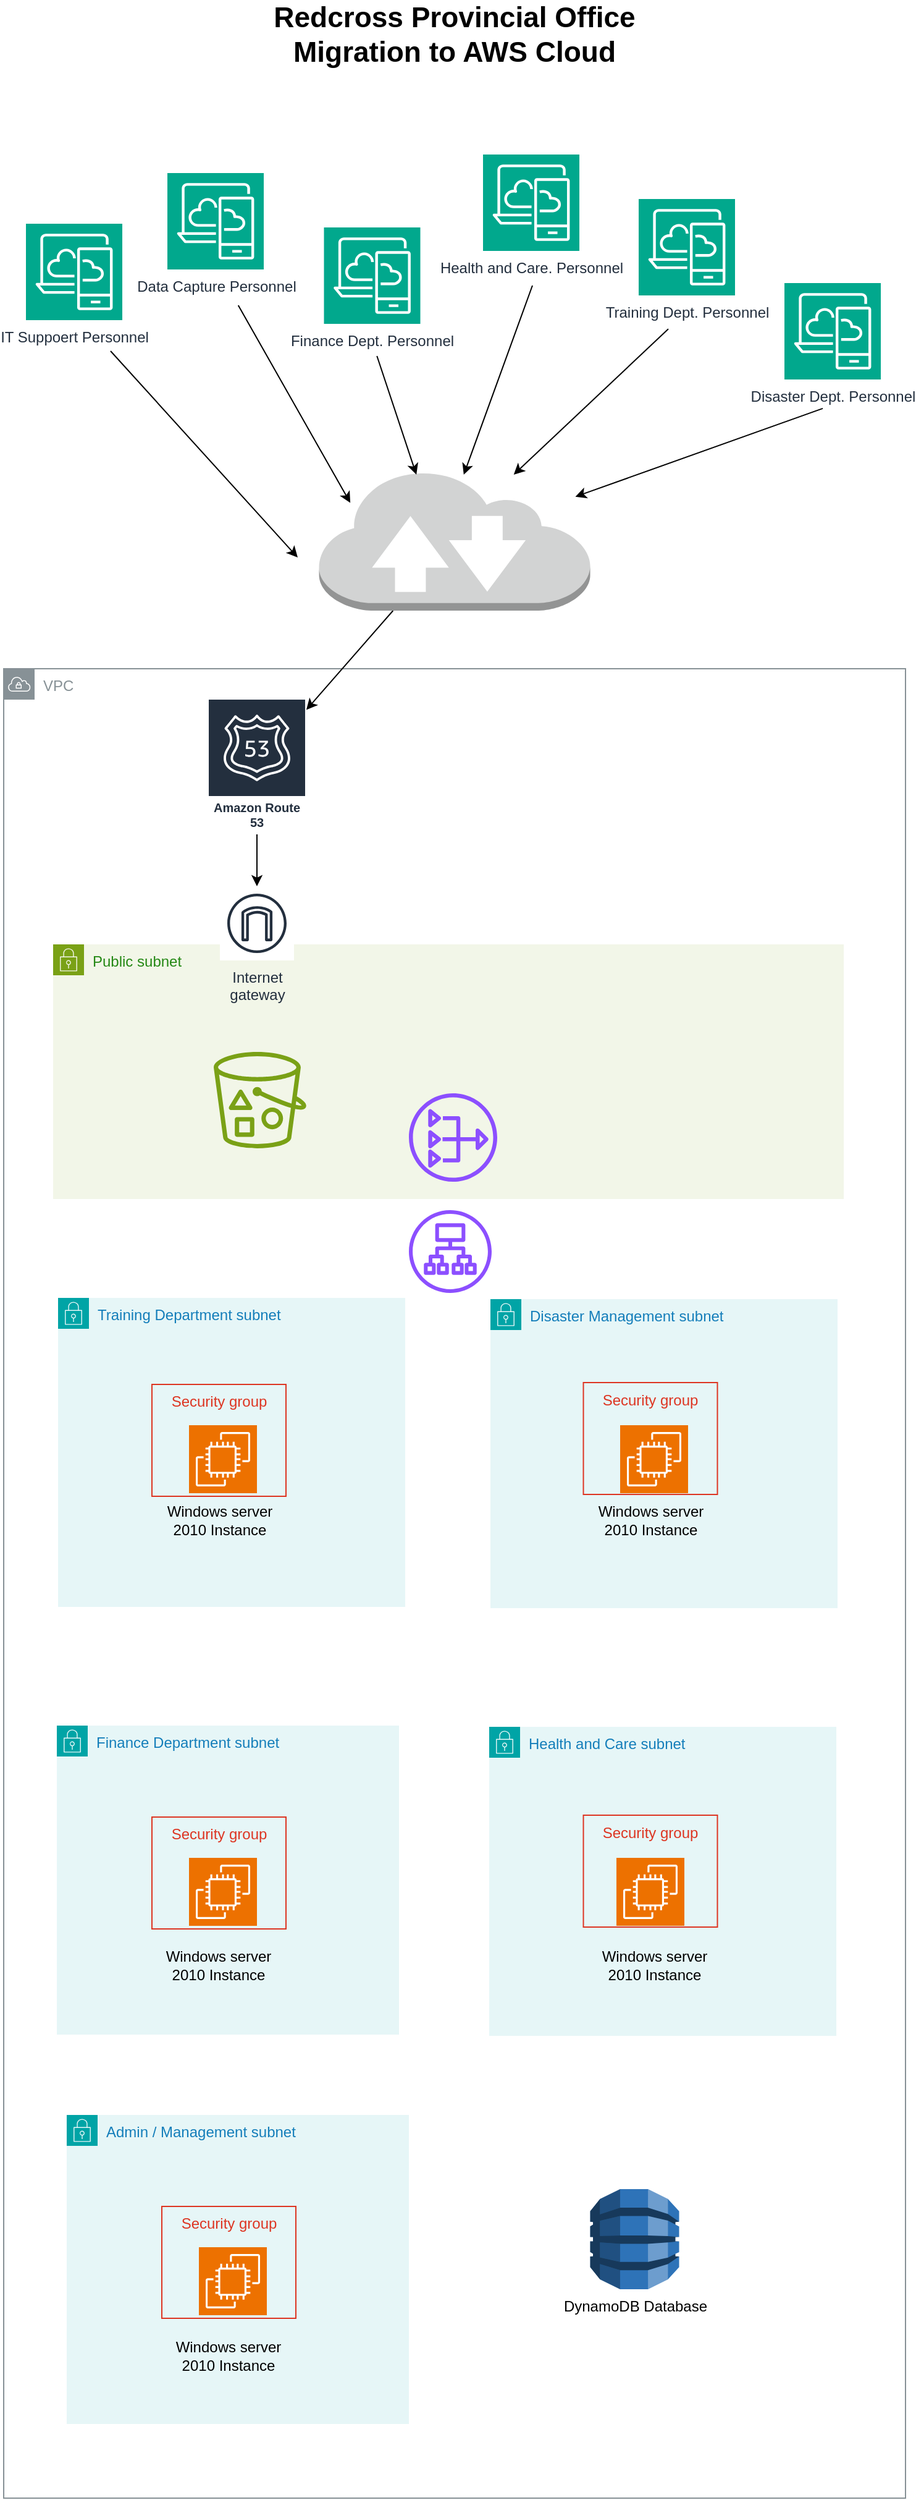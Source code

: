 <mxfile version="22.1.18" type="device">
  <diagram name="Page-1" id="Zen_JdfwQLyHHWloSwO7">
    <mxGraphModel dx="362" dy="221" grid="1" gridSize="10" guides="1" tooltips="1" connect="1" arrows="1" fold="1" page="1" pageScale="1" pageWidth="850" pageHeight="1100" math="0" shadow="0">
      <root>
        <mxCell id="0" />
        <mxCell id="1" parent="0" />
        <mxCell id="omMSfA8gb3Hz6i1zstAU-1" value="VPC" style="sketch=0;outlineConnect=0;gradientColor=none;html=1;whiteSpace=wrap;fontSize=12;fontStyle=0;shape=mxgraph.aws4.group;grIcon=mxgraph.aws4.group_vpc;strokeColor=#879196;fillColor=none;verticalAlign=top;align=left;spacingLeft=30;fontColor=#879196;dashed=0;" parent="1" vertex="1">
          <mxGeometry x="52" y="650" width="730" height="1480" as="geometry" />
        </mxCell>
        <mxCell id="5k2D6MMXTxDZehsEaHI5-1" value="Public subnet" style="points=[[0,0],[0.25,0],[0.5,0],[0.75,0],[1,0],[1,0.25],[1,0.5],[1,0.75],[1,1],[0.75,1],[0.5,1],[0.25,1],[0,1],[0,0.75],[0,0.5],[0,0.25]];outlineConnect=0;gradientColor=none;html=1;whiteSpace=wrap;fontSize=12;fontStyle=0;container=1;pointerEvents=0;collapsible=0;recursiveResize=0;shape=mxgraph.aws4.group;grIcon=mxgraph.aws4.group_security_group;grStroke=0;strokeColor=#7AA116;fillColor=#F2F6E8;verticalAlign=top;align=left;spacingLeft=30;fontColor=#248814;dashed=0;" vertex="1" parent="1">
          <mxGeometry x="92" y="873" width="640" height="206" as="geometry" />
        </mxCell>
        <mxCell id="5k2D6MMXTxDZehsEaHI5-2" value="Training Department subnet" style="points=[[0,0],[0.25,0],[0.5,0],[0.75,0],[1,0],[1,0.25],[1,0.5],[1,0.75],[1,1],[0.75,1],[0.5,1],[0.25,1],[0,1],[0,0.75],[0,0.5],[0,0.25]];outlineConnect=0;gradientColor=none;html=1;whiteSpace=wrap;fontSize=12;fontStyle=0;container=1;pointerEvents=0;collapsible=0;recursiveResize=0;shape=mxgraph.aws4.group;grIcon=mxgraph.aws4.group_security_group;grStroke=0;strokeColor=#00A4A6;fillColor=#E6F6F7;verticalAlign=top;align=left;spacingLeft=30;fontColor=#147EBA;dashed=0;" vertex="1" parent="1">
          <mxGeometry x="96" y="1159" width="281" height="250" as="geometry" />
        </mxCell>
        <mxCell id="5k2D6MMXTxDZehsEaHI5-12" value="" style="sketch=0;points=[[0,0,0],[0.25,0,0],[0.5,0,0],[0.75,0,0],[1,0,0],[0,1,0],[0.25,1,0],[0.5,1,0],[0.75,1,0],[1,1,0],[0,0.25,0],[0,0.5,0],[0,0.75,0],[1,0.25,0],[1,0.5,0],[1,0.75,0]];outlineConnect=0;fontColor=#232F3E;fillColor=#ED7100;strokeColor=#ffffff;dashed=0;verticalLabelPosition=bottom;verticalAlign=top;align=center;html=1;fontSize=12;fontStyle=0;aspect=fixed;shape=mxgraph.aws4.resourceIcon;resIcon=mxgraph.aws4.ec2;" vertex="1" parent="5k2D6MMXTxDZehsEaHI5-2">
          <mxGeometry x="106" y="103" width="55" height="55" as="geometry" />
        </mxCell>
        <mxCell id="5k2D6MMXTxDZehsEaHI5-3" value="Disaster Management subnet" style="points=[[0,0],[0.25,0],[0.5,0],[0.75,0],[1,0],[1,0.25],[1,0.5],[1,0.75],[1,1],[0.75,1],[0.5,1],[0.25,1],[0,1],[0,0.75],[0,0.5],[0,0.25]];outlineConnect=0;gradientColor=none;html=1;whiteSpace=wrap;fontSize=12;fontStyle=0;container=1;pointerEvents=0;collapsible=0;recursiveResize=0;shape=mxgraph.aws4.group;grIcon=mxgraph.aws4.group_security_group;grStroke=0;strokeColor=#00A4A6;fillColor=#E6F6F7;verticalAlign=top;align=left;spacingLeft=30;fontColor=#147EBA;dashed=0;" vertex="1" parent="1">
          <mxGeometry x="446" y="1160" width="281" height="250" as="geometry" />
        </mxCell>
        <mxCell id="5k2D6MMXTxDZehsEaHI5-27" value="Windows server 2010 Instance" style="text;html=1;strokeColor=none;fillColor=none;align=center;verticalAlign=middle;whiteSpace=wrap;rounded=0;" vertex="1" parent="5k2D6MMXTxDZehsEaHI5-3">
          <mxGeometry x="84.5" y="164" width="90" height="30" as="geometry" />
        </mxCell>
        <mxCell id="5k2D6MMXTxDZehsEaHI5-4" value="Health and Care subnet" style="points=[[0,0],[0.25,0],[0.5,0],[0.75,0],[1,0],[1,0.25],[1,0.5],[1,0.75],[1,1],[0.75,1],[0.5,1],[0.25,1],[0,1],[0,0.75],[0,0.5],[0,0.25]];outlineConnect=0;gradientColor=none;html=1;whiteSpace=wrap;fontSize=12;fontStyle=0;container=1;pointerEvents=0;collapsible=0;recursiveResize=0;shape=mxgraph.aws4.group;grIcon=mxgraph.aws4.group_security_group;grStroke=0;strokeColor=#00A4A6;fillColor=#E6F6F7;verticalAlign=top;align=left;spacingLeft=30;fontColor=#147EBA;dashed=0;" vertex="1" parent="1">
          <mxGeometry x="445" y="1506" width="281" height="250" as="geometry" />
        </mxCell>
        <mxCell id="5k2D6MMXTxDZehsEaHI5-30" value="Windows server 2010 Instance" style="text;html=1;strokeColor=none;fillColor=none;align=center;verticalAlign=middle;whiteSpace=wrap;rounded=0;" vertex="1" parent="5k2D6MMXTxDZehsEaHI5-4">
          <mxGeometry x="88.5" y="178" width="90" height="30" as="geometry" />
        </mxCell>
        <mxCell id="5k2D6MMXTxDZehsEaHI5-5" value="Finance Department subnet" style="points=[[0,0],[0.25,0],[0.5,0],[0.75,0],[1,0],[1,0.25],[1,0.5],[1,0.75],[1,1],[0.75,1],[0.5,1],[0.25,1],[0,1],[0,0.75],[0,0.5],[0,0.25]];outlineConnect=0;gradientColor=none;html=1;whiteSpace=wrap;fontSize=12;fontStyle=0;container=1;pointerEvents=0;collapsible=0;recursiveResize=0;shape=mxgraph.aws4.group;grIcon=mxgraph.aws4.group_security_group;grStroke=0;strokeColor=#00A4A6;fillColor=#E6F6F7;verticalAlign=top;align=left;spacingLeft=30;fontColor=#147EBA;dashed=0;" vertex="1" parent="1">
          <mxGeometry x="95" y="1505" width="277" height="250" as="geometry" />
        </mxCell>
        <mxCell id="5k2D6MMXTxDZehsEaHI5-16" value="" style="sketch=0;points=[[0,0,0],[0.25,0,0],[0.5,0,0],[0.75,0,0],[1,0,0],[0,1,0],[0.25,1,0],[0.5,1,0],[0.75,1,0],[1,1,0],[0,0.25,0],[0,0.5,0],[0,0.75,0],[1,0.25,0],[1,0.5,0],[1,0.75,0]];outlineConnect=0;fontColor=#232F3E;fillColor=#ED7100;strokeColor=#ffffff;dashed=0;verticalLabelPosition=bottom;verticalAlign=top;align=center;html=1;fontSize=12;fontStyle=0;aspect=fixed;shape=mxgraph.aws4.resourceIcon;resIcon=mxgraph.aws4.ec2;" vertex="1" parent="5k2D6MMXTxDZehsEaHI5-5">
          <mxGeometry x="107" y="107" width="55" height="55" as="geometry" />
        </mxCell>
        <mxCell id="5k2D6MMXTxDZehsEaHI5-24" value="Security group" style="fillColor=none;strokeColor=#DD3522;verticalAlign=top;fontStyle=0;fontColor=#DD3522;whiteSpace=wrap;html=1;" vertex="1" parent="5k2D6MMXTxDZehsEaHI5-5">
          <mxGeometry x="426.25" y="72.5" width="108.5" height="90.5" as="geometry" />
        </mxCell>
        <mxCell id="5k2D6MMXTxDZehsEaHI5-25" value="Security group" style="fillColor=none;strokeColor=#DD3522;verticalAlign=top;fontStyle=0;fontColor=#DD3522;whiteSpace=wrap;html=1;" vertex="1" parent="5k2D6MMXTxDZehsEaHI5-5">
          <mxGeometry x="77" y="74" width="108.5" height="90.5" as="geometry" />
        </mxCell>
        <mxCell id="5k2D6MMXTxDZehsEaHI5-51" style="edgeStyle=orthogonalEdgeStyle;rounded=0;orthogonalLoop=1;jettySize=auto;html=1;" edge="1" parent="1" source="5k2D6MMXTxDZehsEaHI5-9" target="5k2D6MMXTxDZehsEaHI5-11">
          <mxGeometry relative="1" as="geometry" />
        </mxCell>
        <mxCell id="5k2D6MMXTxDZehsEaHI5-9" value="Amazon Route 53" style="sketch=0;outlineConnect=0;fontColor=#232F3E;gradientColor=none;strokeColor=#ffffff;fillColor=#232F3E;dashed=0;verticalLabelPosition=middle;verticalAlign=bottom;align=center;html=1;whiteSpace=wrap;fontSize=10;fontStyle=1;spacing=3;shape=mxgraph.aws4.productIcon;prIcon=mxgraph.aws4.route_53;" vertex="1" parent="1">
          <mxGeometry x="217" y="674" width="80" height="110" as="geometry" />
        </mxCell>
        <mxCell id="5k2D6MMXTxDZehsEaHI5-10" value="" style="sketch=0;outlineConnect=0;fontColor=#232F3E;gradientColor=none;fillColor=#8C4FFF;strokeColor=none;dashed=0;verticalLabelPosition=bottom;verticalAlign=top;align=center;html=1;fontSize=12;fontStyle=0;aspect=fixed;pointerEvents=1;shape=mxgraph.aws4.nat_gateway;" vertex="1" parent="1">
          <mxGeometry x="380" y="993.5" width="71.5" height="71.5" as="geometry" />
        </mxCell>
        <mxCell id="5k2D6MMXTxDZehsEaHI5-11" value="Internet&#xa;gateway" style="sketch=0;outlineConnect=0;fontColor=#232F3E;gradientColor=none;strokeColor=#232F3E;fillColor=#ffffff;dashed=0;verticalLabelPosition=bottom;verticalAlign=top;align=center;html=1;fontSize=12;fontStyle=0;aspect=fixed;shape=mxgraph.aws4.resourceIcon;resIcon=mxgraph.aws4.internet_gateway;" vertex="1" parent="1">
          <mxGeometry x="227" y="826" width="60" height="60" as="geometry" />
        </mxCell>
        <mxCell id="5k2D6MMXTxDZehsEaHI5-13" value="" style="sketch=0;points=[[0,0,0],[0.25,0,0],[0.5,0,0],[0.75,0,0],[1,0,0],[0,1,0],[0.25,1,0],[0.5,1,0],[0.75,1,0],[1,1,0],[0,0.25,0],[0,0.5,0],[0,0.75,0],[1,0.25,0],[1,0.5,0],[1,0.75,0]];outlineConnect=0;fontColor=#232F3E;fillColor=#ED7100;strokeColor=#ffffff;dashed=0;verticalLabelPosition=bottom;verticalAlign=top;align=center;html=1;fontSize=12;fontStyle=0;aspect=fixed;shape=mxgraph.aws4.resourceIcon;resIcon=mxgraph.aws4.ec2;" vertex="1" parent="1">
          <mxGeometry x="551" y="1262" width="55" height="55" as="geometry" />
        </mxCell>
        <mxCell id="5k2D6MMXTxDZehsEaHI5-15" value="" style="sketch=0;points=[[0,0,0],[0.25,0,0],[0.5,0,0],[0.75,0,0],[1,0,0],[0,1,0],[0.25,1,0],[0.5,1,0],[0.75,1,0],[1,1,0],[0,0.25,0],[0,0.5,0],[0,0.75,0],[1,0.25,0],[1,0.5,0],[1,0.75,0]];outlineConnect=0;fontColor=#232F3E;fillColor=#ED7100;strokeColor=#ffffff;dashed=0;verticalLabelPosition=bottom;verticalAlign=top;align=center;html=1;fontSize=12;fontStyle=0;aspect=fixed;shape=mxgraph.aws4.resourceIcon;resIcon=mxgraph.aws4.ec2;" vertex="1" parent="1">
          <mxGeometry x="548" y="1612" width="55" height="55" as="geometry" />
        </mxCell>
        <mxCell id="5k2D6MMXTxDZehsEaHI5-50" style="rounded=0;orthogonalLoop=1;jettySize=auto;html=1;" edge="1" parent="1" source="5k2D6MMXTxDZehsEaHI5-17" target="5k2D6MMXTxDZehsEaHI5-9">
          <mxGeometry relative="1" as="geometry" />
        </mxCell>
        <mxCell id="5k2D6MMXTxDZehsEaHI5-17" value="" style="outlineConnect=0;dashed=0;verticalLabelPosition=bottom;verticalAlign=top;align=center;html=1;shape=mxgraph.aws3.internet_2;fillColor=#D2D3D3;gradientColor=none;" vertex="1" parent="1">
          <mxGeometry x="307.25" y="489" width="219.5" height="114" as="geometry" />
        </mxCell>
        <mxCell id="5k2D6MMXTxDZehsEaHI5-18" value="Security group" style="fillColor=none;strokeColor=#DD3522;verticalAlign=top;fontStyle=0;fontColor=#DD3522;whiteSpace=wrap;html=1;" vertex="1" parent="1">
          <mxGeometry x="172" y="1229" width="108.5" height="90.5" as="geometry" />
        </mxCell>
        <mxCell id="5k2D6MMXTxDZehsEaHI5-21" value="" style="sketch=0;outlineConnect=0;fontColor=#232F3E;gradientColor=none;fillColor=#8C4FFF;strokeColor=none;dashed=0;verticalLabelPosition=bottom;verticalAlign=top;align=center;html=1;fontSize=12;fontStyle=0;aspect=fixed;pointerEvents=1;shape=mxgraph.aws4.application_load_balancer;" vertex="1" parent="1">
          <mxGeometry x="380" y="1088" width="67" height="67" as="geometry" />
        </mxCell>
        <mxCell id="5k2D6MMXTxDZehsEaHI5-22" style="edgeStyle=none;rounded=0;orthogonalLoop=1;jettySize=auto;html=1;exitX=1;exitY=1;exitDx=0;exitDy=0;" edge="1" parent="1" source="5k2D6MMXTxDZehsEaHI5-18" target="5k2D6MMXTxDZehsEaHI5-18">
          <mxGeometry relative="1" as="geometry" />
        </mxCell>
        <mxCell id="5k2D6MMXTxDZehsEaHI5-23" value="Security group" style="fillColor=none;strokeColor=#DD3522;verticalAlign=top;fontStyle=0;fontColor=#DD3522;whiteSpace=wrap;html=1;" vertex="1" parent="1">
          <mxGeometry x="521.25" y="1227.5" width="108.5" height="90.5" as="geometry" />
        </mxCell>
        <mxCell id="5k2D6MMXTxDZehsEaHI5-26" value="Windows server 2010 Instance" style="text;html=1;strokeColor=none;fillColor=none;align=center;verticalAlign=middle;whiteSpace=wrap;rounded=0;" vertex="1" parent="1">
          <mxGeometry x="182" y="1324" width="90" height="30" as="geometry" />
        </mxCell>
        <mxCell id="5k2D6MMXTxDZehsEaHI5-29" value="Windows server 2010 Instance" style="text;html=1;strokeColor=none;fillColor=none;align=center;verticalAlign=middle;whiteSpace=wrap;rounded=0;" vertex="1" parent="1">
          <mxGeometry x="181" y="1684" width="90" height="30" as="geometry" />
        </mxCell>
        <mxCell id="5k2D6MMXTxDZehsEaHI5-49" style="edgeStyle=none;rounded=0;orthogonalLoop=1;jettySize=auto;html=1;" edge="1" parent="1">
          <mxGeometry relative="1" as="geometry">
            <mxPoint x="290" y="560" as="targetPoint" />
            <mxPoint x="138.511" y="393" as="sourcePoint" />
          </mxGeometry>
        </mxCell>
        <mxCell id="5k2D6MMXTxDZehsEaHI5-47" style="rounded=0;orthogonalLoop=1;jettySize=auto;html=1;" edge="1" parent="1">
          <mxGeometry relative="1" as="geometry">
            <mxPoint x="354.136" y="397" as="sourcePoint" />
            <mxPoint x="386.051" y="493" as="targetPoint" />
          </mxGeometry>
        </mxCell>
        <mxCell id="5k2D6MMXTxDZehsEaHI5-45" style="rounded=0;orthogonalLoop=1;jettySize=auto;html=1;" edge="1" parent="1">
          <mxGeometry relative="1" as="geometry">
            <mxPoint x="590" y="375.137" as="sourcePoint" />
            <mxPoint x="464.85" y="493" as="targetPoint" />
          </mxGeometry>
        </mxCell>
        <mxCell id="5k2D6MMXTxDZehsEaHI5-44" style="rounded=0;orthogonalLoop=1;jettySize=auto;html=1;" edge="1" parent="1">
          <mxGeometry relative="1" as="geometry">
            <mxPoint x="715" y="439.415" as="sourcePoint" />
            <mxPoint x="514.75" y="510.849" as="targetPoint" />
          </mxGeometry>
        </mxCell>
        <mxCell id="5k2D6MMXTxDZehsEaHI5-48" style="edgeStyle=none;rounded=0;orthogonalLoop=1;jettySize=auto;html=1;entryX=0.17;entryY=0.2;entryDx=0;entryDy=0;entryPerimeter=0;" edge="1" parent="1">
          <mxGeometry relative="1" as="geometry">
            <mxPoint x="332.565" y="515.8" as="targetPoint" />
            <mxPoint x="241.865" y="356" as="sourcePoint" />
          </mxGeometry>
        </mxCell>
        <mxCell id="5k2D6MMXTxDZehsEaHI5-46" style="rounded=0;orthogonalLoop=1;jettySize=auto;html=1;" edge="1" parent="1">
          <mxGeometry relative="1" as="geometry">
            <mxPoint x="480" y="340" as="sourcePoint" />
            <mxPoint x="424.415" y="493" as="targetPoint" />
          </mxGeometry>
        </mxCell>
        <mxCell id="5k2D6MMXTxDZehsEaHI5-43" value="DynamoDB Database" style="outlineConnect=0;dashed=0;verticalLabelPosition=bottom;verticalAlign=top;align=center;html=1;shape=mxgraph.aws3.dynamo_db;fillColor=#2E73B8;gradientColor=none;" vertex="1" parent="1">
          <mxGeometry x="526.75" y="1880" width="72" height="81" as="geometry" />
        </mxCell>
        <mxCell id="5k2D6MMXTxDZehsEaHI5-52" value="Redcross Provincial Office Migration to AWS Cloud" style="text;html=1;strokeColor=none;fillColor=none;align=center;verticalAlign=middle;whiteSpace=wrap;rounded=0;fontStyle=1;fontSize=23;" vertex="1" parent="1">
          <mxGeometry x="222" y="122" width="390" height="30" as="geometry" />
        </mxCell>
        <mxCell id="5k2D6MMXTxDZehsEaHI5-54" value="IT Suppoert Personnel" style="sketch=0;points=[[0,0,0],[0.25,0,0],[0.5,0,0],[0.75,0,0],[1,0,0],[0,1,0],[0.25,1,0],[0.5,1,0],[0.75,1,0],[1,1,0],[0,0.25,0],[0,0.5,0],[0,0.75,0],[1,0.25,0],[1,0.5,0],[1,0.75,0]];outlineConnect=0;fontColor=#232F3E;fillColor=#01A88D;strokeColor=#ffffff;dashed=0;verticalLabelPosition=bottom;verticalAlign=top;align=center;html=1;fontSize=12;fontStyle=0;aspect=fixed;shape=mxgraph.aws4.resourceIcon;resIcon=mxgraph.aws4.desktop_and_app_streaming;" vertex="1" parent="1">
          <mxGeometry x="70" y="290" width="78" height="78" as="geometry" />
        </mxCell>
        <mxCell id="5k2D6MMXTxDZehsEaHI5-55" value="Data Capture Personnel" style="sketch=0;points=[[0,0,0],[0.25,0,0],[0.5,0,0],[0.75,0,0],[1,0,0],[0,1,0],[0.25,1,0],[0.5,1,0],[0.75,1,0],[1,1,0],[0,0.25,0],[0,0.5,0],[0,0.75,0],[1,0.25,0],[1,0.5,0],[1,0.75,0]];outlineConnect=0;fontColor=#232F3E;fillColor=#01A88D;strokeColor=#ffffff;dashed=0;verticalLabelPosition=bottom;verticalAlign=top;align=center;html=1;fontSize=12;fontStyle=0;aspect=fixed;shape=mxgraph.aws4.resourceIcon;resIcon=mxgraph.aws4.desktop_and_app_streaming;" vertex="1" parent="1">
          <mxGeometry x="184.5" y="249" width="78" height="78" as="geometry" />
        </mxCell>
        <mxCell id="5k2D6MMXTxDZehsEaHI5-56" value="Finance Dept. Personnel" style="sketch=0;points=[[0,0,0],[0.25,0,0],[0.5,0,0],[0.75,0,0],[1,0,0],[0,1,0],[0.25,1,0],[0.5,1,0],[0.75,1,0],[1,1,0],[0,0.25,0],[0,0.5,0],[0,0.75,0],[1,0.25,0],[1,0.5,0],[1,0.75,0]];outlineConnect=0;fontColor=#232F3E;fillColor=#01A88D;strokeColor=#ffffff;dashed=0;verticalLabelPosition=bottom;verticalAlign=top;align=center;html=1;fontSize=12;fontStyle=0;aspect=fixed;shape=mxgraph.aws4.resourceIcon;resIcon=mxgraph.aws4.desktop_and_app_streaming;" vertex="1" parent="1">
          <mxGeometry x="311.25" y="293" width="78" height="78" as="geometry" />
        </mxCell>
        <mxCell id="5k2D6MMXTxDZehsEaHI5-57" value="Health and Care. Personnel" style="sketch=0;points=[[0,0,0],[0.25,0,0],[0.5,0,0],[0.75,0,0],[1,0,0],[0,1,0],[0.25,1,0],[0.5,1,0],[0.75,1,0],[1,1,0],[0,0.25,0],[0,0.5,0],[0,0.75,0],[1,0.25,0],[1,0.5,0],[1,0.75,0]];outlineConnect=0;fontColor=#232F3E;fillColor=#01A88D;strokeColor=#ffffff;dashed=0;verticalLabelPosition=bottom;verticalAlign=top;align=center;html=1;fontSize=12;fontStyle=0;aspect=fixed;shape=mxgraph.aws4.resourceIcon;resIcon=mxgraph.aws4.desktop_and_app_streaming;" vertex="1" parent="1">
          <mxGeometry x="440" y="234" width="78" height="78" as="geometry" />
        </mxCell>
        <mxCell id="5k2D6MMXTxDZehsEaHI5-58" value="Training Dept. Personnel" style="sketch=0;points=[[0,0,0],[0.25,0,0],[0.5,0,0],[0.75,0,0],[1,0,0],[0,1,0],[0.25,1,0],[0.5,1,0],[0.75,1,0],[1,1,0],[0,0.25,0],[0,0.5,0],[0,0.75,0],[1,0.25,0],[1,0.5,0],[1,0.75,0]];outlineConnect=0;fontColor=#232F3E;fillColor=#01A88D;strokeColor=#ffffff;dashed=0;verticalLabelPosition=bottom;verticalAlign=top;align=center;html=1;fontSize=12;fontStyle=0;aspect=fixed;shape=mxgraph.aws4.resourceIcon;resIcon=mxgraph.aws4.desktop_and_app_streaming;" vertex="1" parent="1">
          <mxGeometry x="566" y="270" width="78" height="78" as="geometry" />
        </mxCell>
        <mxCell id="5k2D6MMXTxDZehsEaHI5-59" value="Disaster Dept. Personnel" style="sketch=0;points=[[0,0,0],[0.25,0,0],[0.5,0,0],[0.75,0,0],[1,0,0],[0,1,0],[0.25,1,0],[0.5,1,0],[0.75,1,0],[1,1,0],[0,0.25,0],[0,0.5,0],[0,0.75,0],[1,0.25,0],[1,0.5,0],[1,0.75,0]];outlineConnect=0;fontColor=#232F3E;fillColor=#01A88D;strokeColor=#ffffff;dashed=0;verticalLabelPosition=bottom;verticalAlign=top;align=center;html=1;fontSize=12;fontStyle=0;aspect=fixed;shape=mxgraph.aws4.resourceIcon;resIcon=mxgraph.aws4.desktop_and_app_streaming;" vertex="1" parent="1">
          <mxGeometry x="684" y="338" width="78" height="78" as="geometry" />
        </mxCell>
        <mxCell id="5k2D6MMXTxDZehsEaHI5-60" value="" style="sketch=0;outlineConnect=0;fontColor=#232F3E;gradientColor=none;fillColor=#7AA116;strokeColor=none;dashed=0;verticalLabelPosition=bottom;verticalAlign=top;align=center;html=1;fontSize=12;fontStyle=0;aspect=fixed;pointerEvents=1;shape=mxgraph.aws4.bucket_with_objects;" vertex="1" parent="1">
          <mxGeometry x="222" y="960" width="75" height="78" as="geometry" />
        </mxCell>
        <mxCell id="5k2D6MMXTxDZehsEaHI5-61" value="Admin / Management subnet" style="points=[[0,0],[0.25,0],[0.5,0],[0.75,0],[1,0],[1,0.25],[1,0.5],[1,0.75],[1,1],[0.75,1],[0.5,1],[0.25,1],[0,1],[0,0.75],[0,0.5],[0,0.25]];outlineConnect=0;gradientColor=none;html=1;whiteSpace=wrap;fontSize=12;fontStyle=0;container=1;pointerEvents=0;collapsible=0;recursiveResize=0;shape=mxgraph.aws4.group;grIcon=mxgraph.aws4.group_security_group;grStroke=0;strokeColor=#00A4A6;fillColor=#E6F6F7;verticalAlign=top;align=left;spacingLeft=30;fontColor=#147EBA;dashed=0;" vertex="1" parent="1">
          <mxGeometry x="103" y="1820" width="277" height="250" as="geometry" />
        </mxCell>
        <mxCell id="5k2D6MMXTxDZehsEaHI5-62" value="" style="sketch=0;points=[[0,0,0],[0.25,0,0],[0.5,0,0],[0.75,0,0],[1,0,0],[0,1,0],[0.25,1,0],[0.5,1,0],[0.75,1,0],[1,1,0],[0,0.25,0],[0,0.5,0],[0,0.75,0],[1,0.25,0],[1,0.5,0],[1,0.75,0]];outlineConnect=0;fontColor=#232F3E;fillColor=#ED7100;strokeColor=#ffffff;dashed=0;verticalLabelPosition=bottom;verticalAlign=top;align=center;html=1;fontSize=12;fontStyle=0;aspect=fixed;shape=mxgraph.aws4.resourceIcon;resIcon=mxgraph.aws4.ec2;" vertex="1" parent="5k2D6MMXTxDZehsEaHI5-61">
          <mxGeometry x="107" y="107" width="55" height="55" as="geometry" />
        </mxCell>
        <mxCell id="5k2D6MMXTxDZehsEaHI5-64" value="Security group" style="fillColor=none;strokeColor=#DD3522;verticalAlign=top;fontStyle=0;fontColor=#DD3522;whiteSpace=wrap;html=1;" vertex="1" parent="5k2D6MMXTxDZehsEaHI5-61">
          <mxGeometry x="77" y="74" width="108.5" height="90.5" as="geometry" />
        </mxCell>
        <mxCell id="5k2D6MMXTxDZehsEaHI5-65" value="Windows server 2010 Instance" style="text;html=1;strokeColor=none;fillColor=none;align=center;verticalAlign=middle;whiteSpace=wrap;rounded=0;" vertex="1" parent="5k2D6MMXTxDZehsEaHI5-61">
          <mxGeometry x="86.25" y="180" width="90" height="30" as="geometry" />
        </mxCell>
      </root>
    </mxGraphModel>
  </diagram>
</mxfile>
